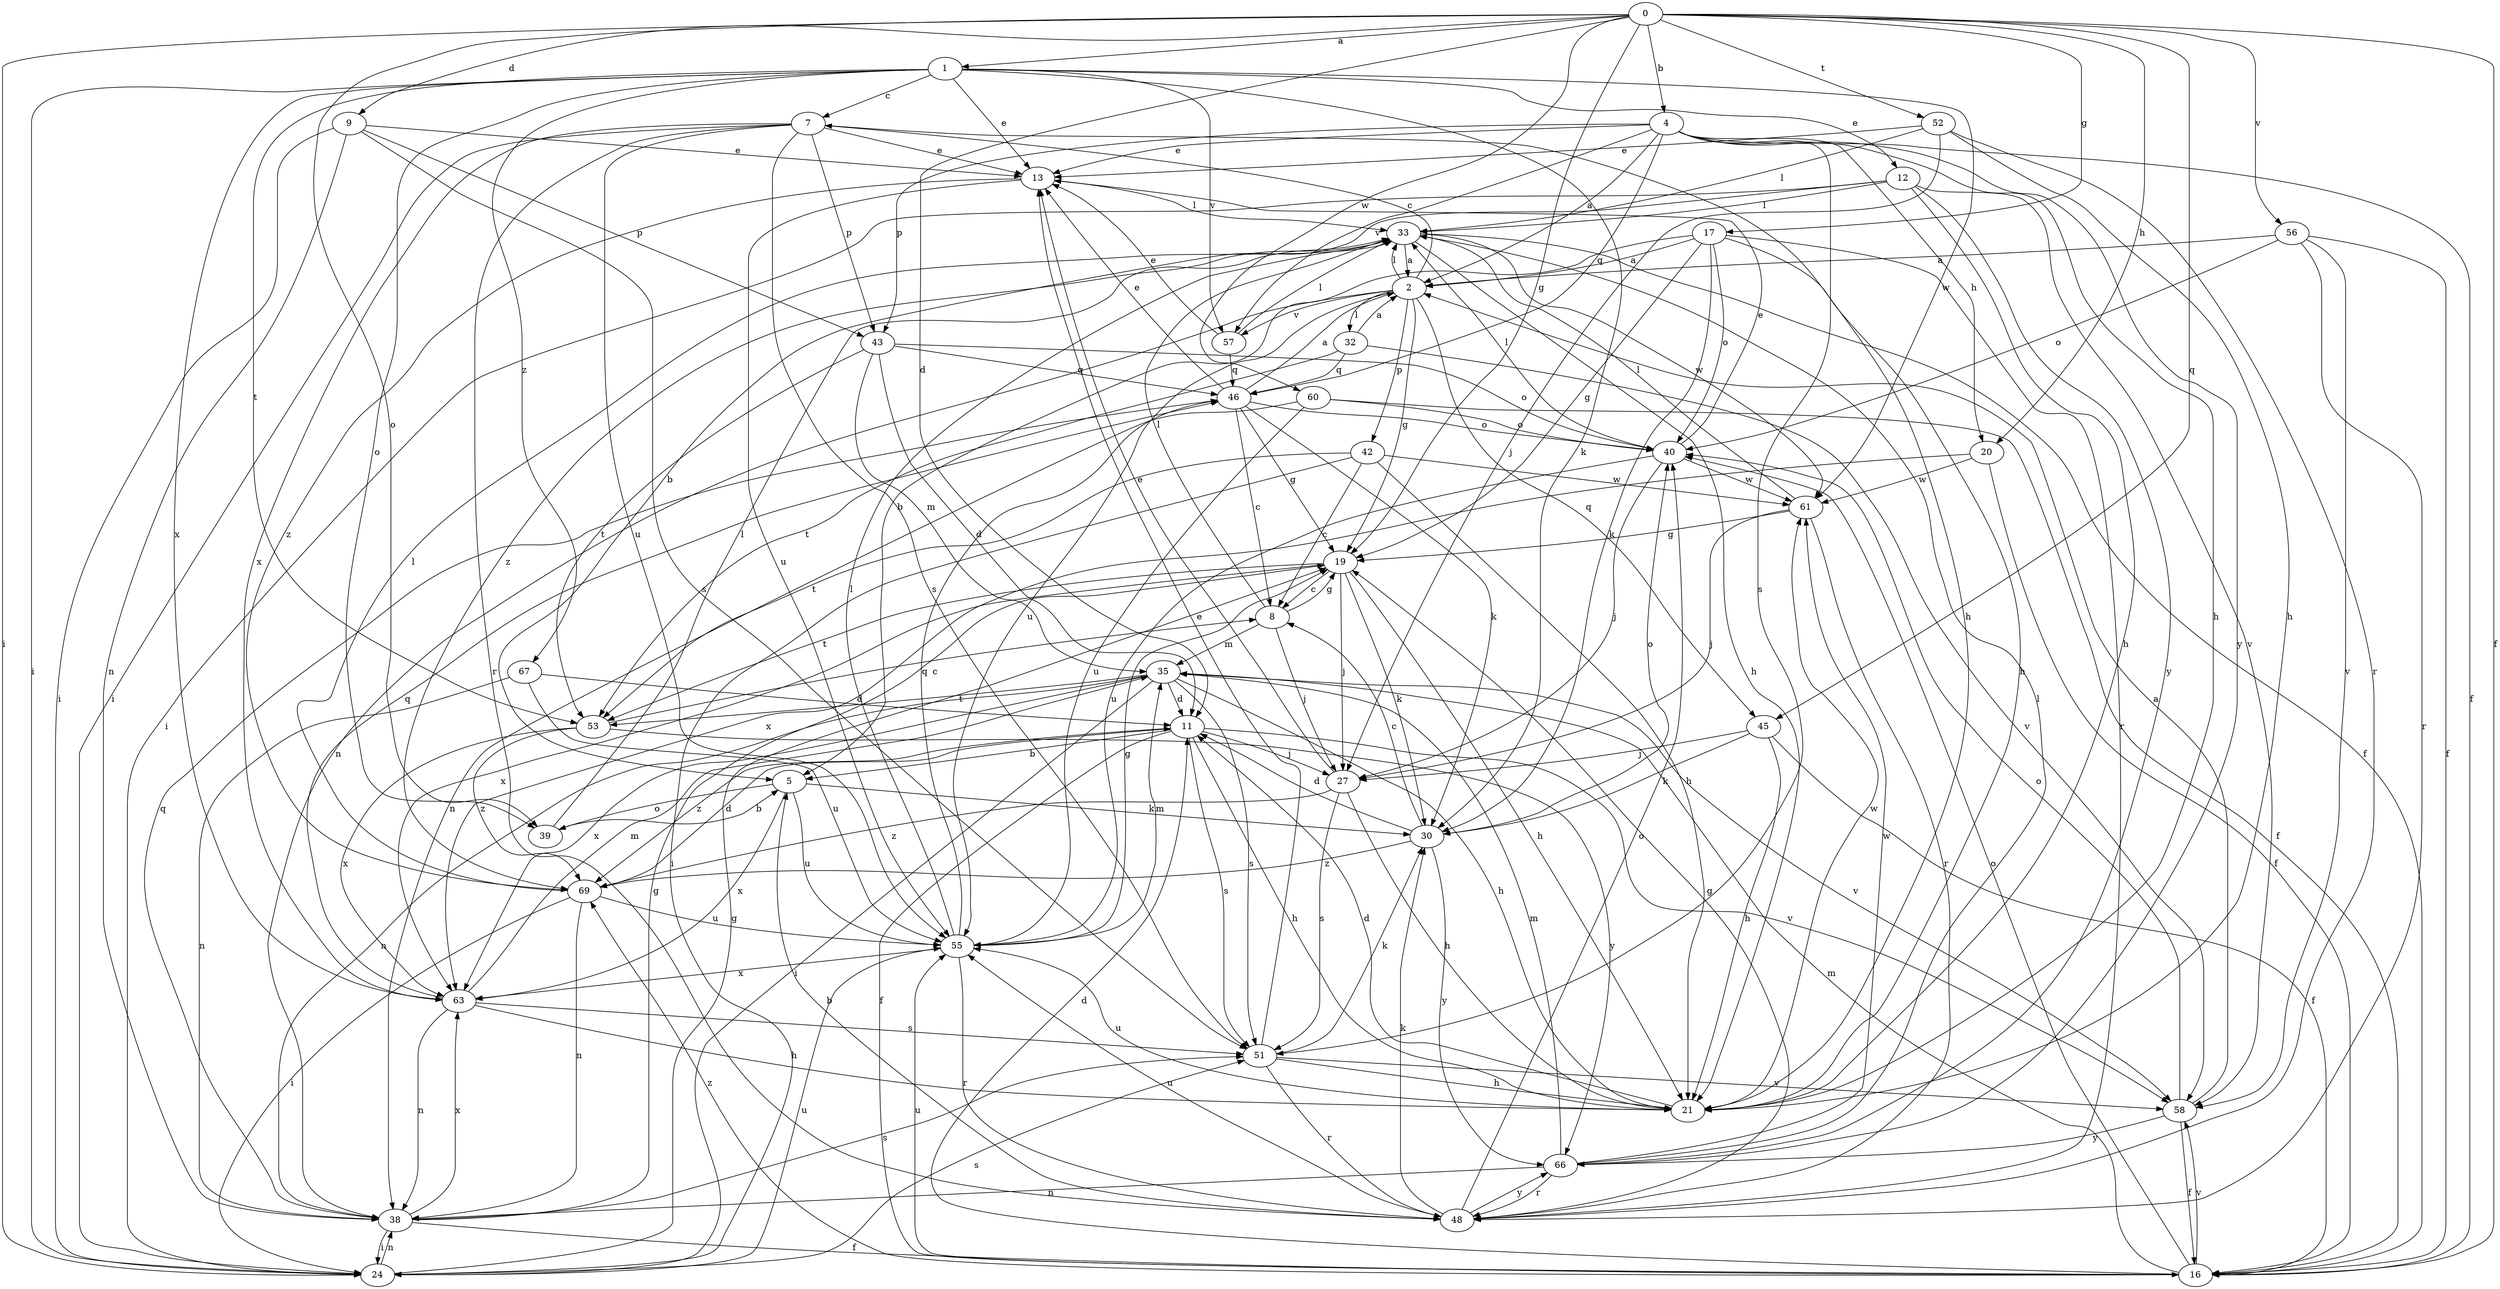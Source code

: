 strict digraph  {
0;
1;
2;
4;
5;
7;
8;
9;
11;
12;
13;
16;
17;
19;
20;
21;
24;
27;
30;
32;
33;
35;
38;
39;
40;
42;
43;
45;
46;
48;
51;
52;
53;
55;
56;
57;
58;
60;
61;
63;
66;
67;
69;
0 -> 1  [label=a];
0 -> 4  [label=b];
0 -> 9  [label=d];
0 -> 11  [label=d];
0 -> 16  [label=f];
0 -> 17  [label=g];
0 -> 19  [label=g];
0 -> 20  [label=h];
0 -> 24  [label=i];
0 -> 39  [label=o];
0 -> 45  [label=q];
0 -> 52  [label=t];
0 -> 56  [label=v];
0 -> 60  [label=w];
1 -> 7  [label=c];
1 -> 12  [label=e];
1 -> 13  [label=e];
1 -> 24  [label=i];
1 -> 30  [label=k];
1 -> 39  [label=o];
1 -> 53  [label=t];
1 -> 57  [label=v];
1 -> 61  [label=w];
1 -> 63  [label=x];
1 -> 67  [label=z];
2 -> 7  [label=c];
2 -> 19  [label=g];
2 -> 32  [label=l];
2 -> 33  [label=l];
2 -> 38  [label=n];
2 -> 42  [label=p];
2 -> 45  [label=q];
2 -> 55  [label=u];
2 -> 57  [label=v];
4 -> 2  [label=a];
4 -> 13  [label=e];
4 -> 16  [label=f];
4 -> 20  [label=h];
4 -> 21  [label=h];
4 -> 43  [label=p];
4 -> 46  [label=q];
4 -> 51  [label=s];
4 -> 57  [label=v];
4 -> 66  [label=y];
5 -> 30  [label=k];
5 -> 39  [label=o];
5 -> 55  [label=u];
5 -> 63  [label=x];
7 -> 13  [label=e];
7 -> 21  [label=h];
7 -> 24  [label=i];
7 -> 43  [label=p];
7 -> 48  [label=r];
7 -> 51  [label=s];
7 -> 55  [label=u];
7 -> 63  [label=x];
8 -> 19  [label=g];
8 -> 27  [label=j];
8 -> 33  [label=l];
8 -> 35  [label=m];
9 -> 13  [label=e];
9 -> 24  [label=i];
9 -> 38  [label=n];
9 -> 43  [label=p];
9 -> 51  [label=s];
11 -> 5  [label=b];
11 -> 16  [label=f];
11 -> 21  [label=h];
11 -> 27  [label=j];
11 -> 51  [label=s];
11 -> 58  [label=v];
11 -> 69  [label=z];
12 -> 5  [label=b];
12 -> 21  [label=h];
12 -> 24  [label=i];
12 -> 33  [label=l];
12 -> 58  [label=v];
12 -> 66  [label=y];
13 -> 33  [label=l];
13 -> 55  [label=u];
13 -> 69  [label=z];
16 -> 11  [label=d];
16 -> 35  [label=m];
16 -> 40  [label=o];
16 -> 55  [label=u];
16 -> 58  [label=v];
16 -> 69  [label=z];
17 -> 2  [label=a];
17 -> 5  [label=b];
17 -> 19  [label=g];
17 -> 21  [label=h];
17 -> 30  [label=k];
17 -> 40  [label=o];
17 -> 48  [label=r];
19 -> 8  [label=c];
19 -> 21  [label=h];
19 -> 27  [label=j];
19 -> 30  [label=k];
19 -> 53  [label=t];
19 -> 63  [label=x];
20 -> 16  [label=f];
20 -> 61  [label=w];
20 -> 63  [label=x];
21 -> 11  [label=d];
21 -> 55  [label=u];
21 -> 61  [label=w];
24 -> 19  [label=g];
24 -> 38  [label=n];
24 -> 51  [label=s];
24 -> 55  [label=u];
27 -> 13  [label=e];
27 -> 21  [label=h];
27 -> 51  [label=s];
27 -> 69  [label=z];
30 -> 8  [label=c];
30 -> 11  [label=d];
30 -> 40  [label=o];
30 -> 66  [label=y];
30 -> 69  [label=z];
32 -> 2  [label=a];
32 -> 46  [label=q];
32 -> 53  [label=t];
32 -> 58  [label=v];
33 -> 2  [label=a];
33 -> 16  [label=f];
33 -> 21  [label=h];
33 -> 61  [label=w];
33 -> 69  [label=z];
35 -> 11  [label=d];
35 -> 21  [label=h];
35 -> 24  [label=i];
35 -> 38  [label=n];
35 -> 51  [label=s];
35 -> 53  [label=t];
35 -> 58  [label=v];
35 -> 63  [label=x];
38 -> 16  [label=f];
38 -> 19  [label=g];
38 -> 24  [label=i];
38 -> 46  [label=q];
38 -> 51  [label=s];
38 -> 63  [label=x];
39 -> 5  [label=b];
39 -> 33  [label=l];
40 -> 13  [label=e];
40 -> 27  [label=j];
40 -> 33  [label=l];
40 -> 55  [label=u];
40 -> 61  [label=w];
42 -> 8  [label=c];
42 -> 21  [label=h];
42 -> 24  [label=i];
42 -> 53  [label=t];
42 -> 61  [label=w];
43 -> 11  [label=d];
43 -> 35  [label=m];
43 -> 40  [label=o];
43 -> 46  [label=q];
43 -> 53  [label=t];
45 -> 16  [label=f];
45 -> 21  [label=h];
45 -> 27  [label=j];
45 -> 30  [label=k];
46 -> 2  [label=a];
46 -> 8  [label=c];
46 -> 13  [label=e];
46 -> 19  [label=g];
46 -> 30  [label=k];
46 -> 40  [label=o];
48 -> 5  [label=b];
48 -> 19  [label=g];
48 -> 30  [label=k];
48 -> 40  [label=o];
48 -> 55  [label=u];
48 -> 66  [label=y];
51 -> 13  [label=e];
51 -> 21  [label=h];
51 -> 30  [label=k];
51 -> 48  [label=r];
51 -> 58  [label=v];
52 -> 13  [label=e];
52 -> 21  [label=h];
52 -> 27  [label=j];
52 -> 33  [label=l];
52 -> 48  [label=r];
53 -> 8  [label=c];
53 -> 63  [label=x];
53 -> 66  [label=y];
53 -> 69  [label=z];
55 -> 19  [label=g];
55 -> 33  [label=l];
55 -> 35  [label=m];
55 -> 46  [label=q];
55 -> 48  [label=r];
55 -> 63  [label=x];
56 -> 2  [label=a];
56 -> 16  [label=f];
56 -> 40  [label=o];
56 -> 48  [label=r];
56 -> 58  [label=v];
57 -> 13  [label=e];
57 -> 33  [label=l];
57 -> 46  [label=q];
58 -> 2  [label=a];
58 -> 16  [label=f];
58 -> 40  [label=o];
58 -> 66  [label=y];
60 -> 16  [label=f];
60 -> 38  [label=n];
60 -> 40  [label=o];
60 -> 55  [label=u];
61 -> 19  [label=g];
61 -> 27  [label=j];
61 -> 33  [label=l];
61 -> 48  [label=r];
63 -> 21  [label=h];
63 -> 35  [label=m];
63 -> 38  [label=n];
63 -> 46  [label=q];
63 -> 51  [label=s];
66 -> 33  [label=l];
66 -> 35  [label=m];
66 -> 38  [label=n];
66 -> 48  [label=r];
66 -> 61  [label=w];
67 -> 11  [label=d];
67 -> 38  [label=n];
67 -> 55  [label=u];
69 -> 11  [label=d];
69 -> 24  [label=i];
69 -> 33  [label=l];
69 -> 38  [label=n];
69 -> 55  [label=u];
}
